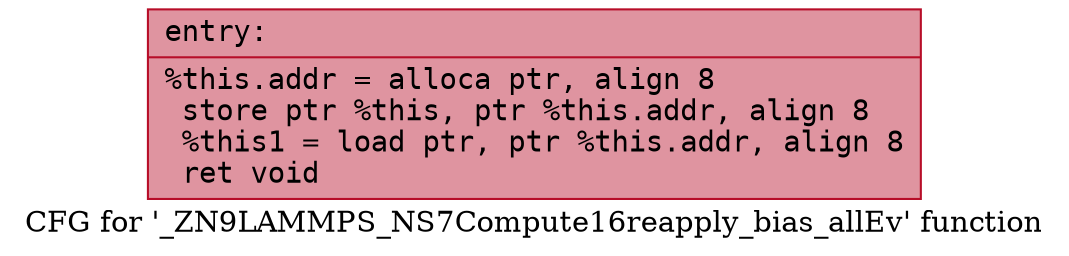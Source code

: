 digraph "CFG for '_ZN9LAMMPS_NS7Compute16reapply_bias_allEv' function" {
	label="CFG for '_ZN9LAMMPS_NS7Compute16reapply_bias_allEv' function";

	Node0x557a4d496230 [shape=record,color="#b70d28ff", style=filled, fillcolor="#b70d2870" fontname="Courier",label="{entry:\l|  %this.addr = alloca ptr, align 8\l  store ptr %this, ptr %this.addr, align 8\l  %this1 = load ptr, ptr %this.addr, align 8\l  ret void\l}"];
}
